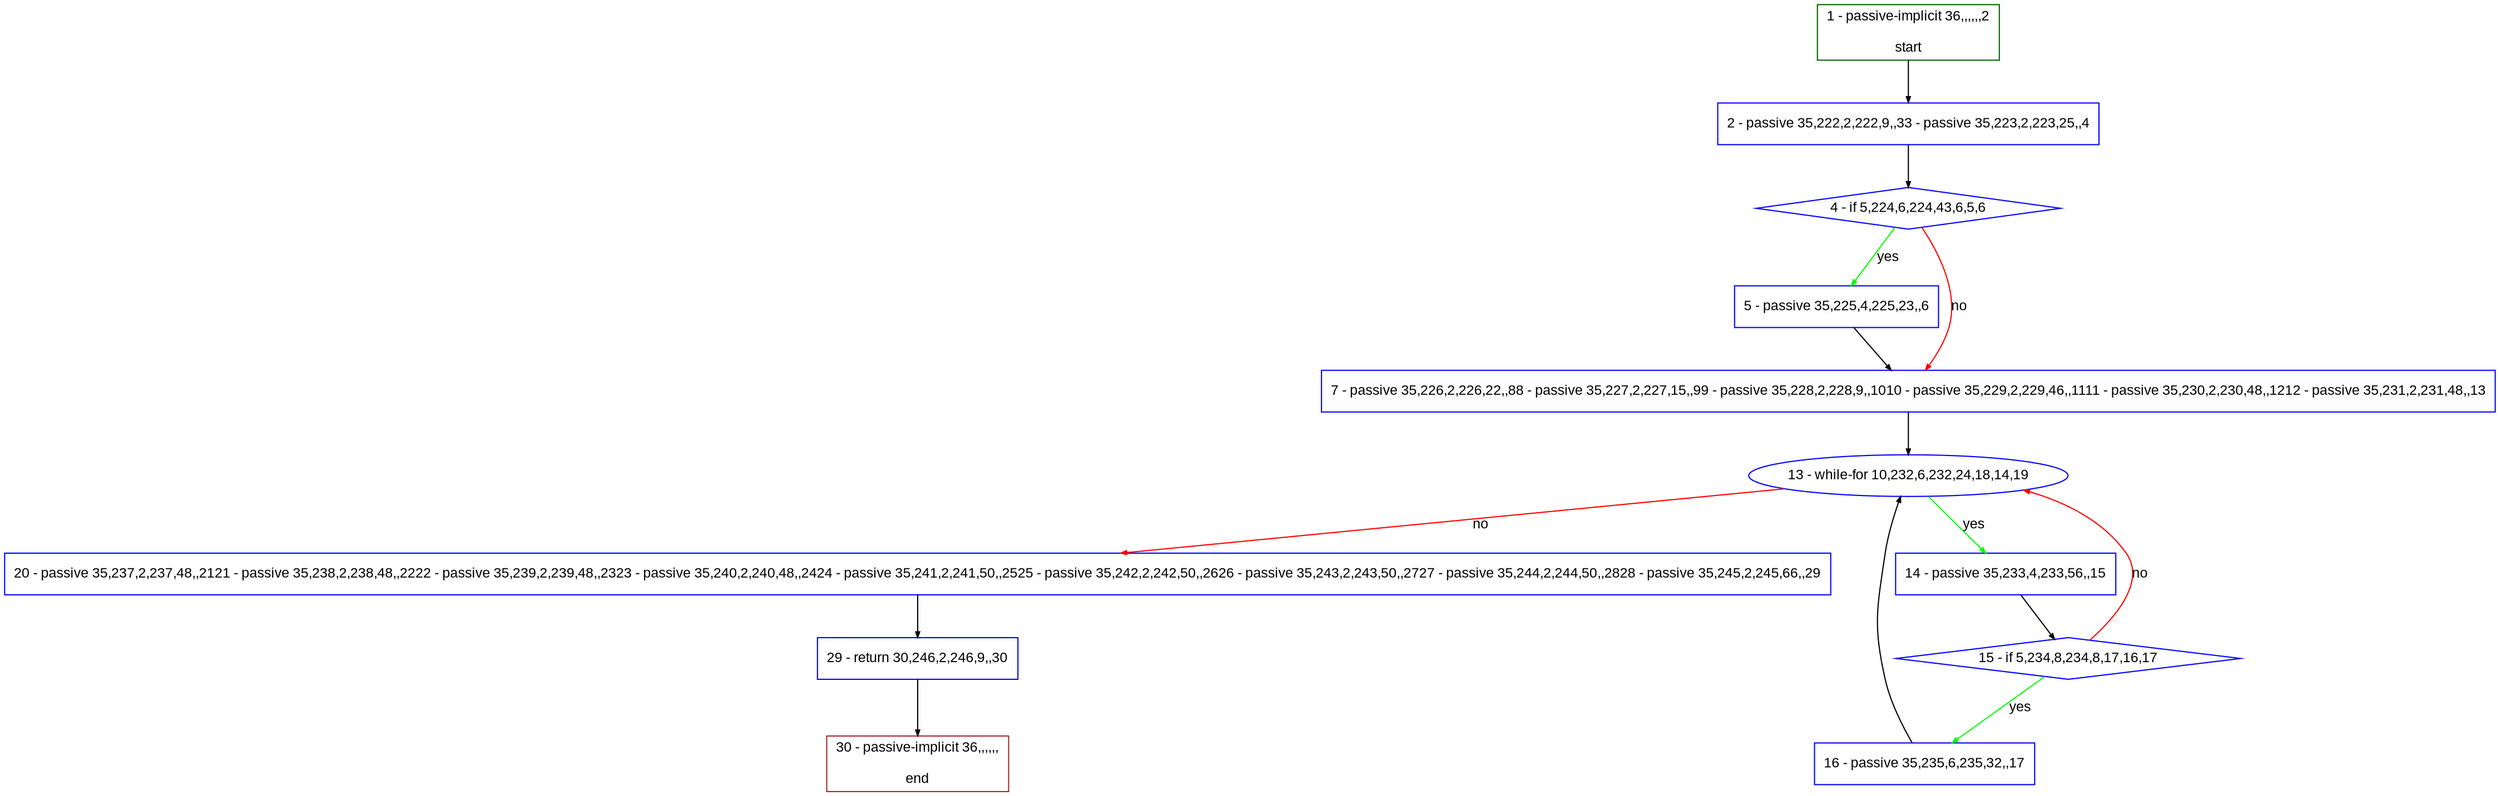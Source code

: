digraph "" {
  graph [pack="true", label="", fontsize="12", packmode="clust", fontname="Arial", fillcolor="#FFFFCC", bgcolor="white", style="rounded,filled", compound="true"];
  node [node_initialized="no", label="", color="grey", fontsize="12", fillcolor="white", fontname="Arial", style="filled", shape="rectangle", compound="true", fixedsize="false"];
  edge [fontcolor="black", arrowhead="normal", arrowtail="none", arrowsize="0.5", ltail="", label="", color="black", fontsize="12", lhead="", fontname="Arial", dir="forward", compound="true"];
  __N1 [label="2 - passive 35,222,2,222,9,,33 - passive 35,223,2,223,25,,4", color="#0000ff", fillcolor="#ffffff", style="filled", shape="box"];
  __N2 [label="1 - passive-implicit 36,,,,,,2\n\nstart", color="#006400", fillcolor="#ffffff", style="filled", shape="box"];
  __N3 [label="4 - if 5,224,6,224,43,6,5,6", color="#0000ff", fillcolor="#ffffff", style="filled", shape="diamond"];
  __N4 [label="5 - passive 35,225,4,225,23,,6", color="#0000ff", fillcolor="#ffffff", style="filled", shape="box"];
  __N5 [label="7 - passive 35,226,2,226,22,,88 - passive 35,227,2,227,15,,99 - passive 35,228,2,228,9,,1010 - passive 35,229,2,229,46,,1111 - passive 35,230,2,230,48,,1212 - passive 35,231,2,231,48,,13", color="#0000ff", fillcolor="#ffffff", style="filled", shape="box"];
  __N6 [label="13 - while-for 10,232,6,232,24,18,14,19", color="#0000ff", fillcolor="#ffffff", style="filled", shape="oval"];
  __N7 [label="14 - passive 35,233,4,233,56,,15", color="#0000ff", fillcolor="#ffffff", style="filled", shape="box"];
  __N8 [label="20 - passive 35,237,2,237,48,,2121 - passive 35,238,2,238,48,,2222 - passive 35,239,2,239,48,,2323 - passive 35,240,2,240,48,,2424 - passive 35,241,2,241,50,,2525 - passive 35,242,2,242,50,,2626 - passive 35,243,2,243,50,,2727 - passive 35,244,2,244,50,,2828 - passive 35,245,2,245,66,,29", color="#0000ff", fillcolor="#ffffff", style="filled", shape="box"];
  __N9 [label="15 - if 5,234,8,234,8,17,16,17", color="#0000ff", fillcolor="#ffffff", style="filled", shape="diamond"];
  __N10 [label="16 - passive 35,235,6,235,32,,17", color="#0000ff", fillcolor="#ffffff", style="filled", shape="box"];
  __N11 [label="29 - return 30,246,2,246,9,,30", color="#0000ff", fillcolor="#ffffff", style="filled", shape="box"];
  __N12 [label="30 - passive-implicit 36,,,,,,\n\nend", color="#a52a2a", fillcolor="#ffffff", style="filled", shape="box"];
  __N2 -> __N1 [arrowhead="normal", arrowtail="none", color="#000000", label="", dir="forward"];
  __N1 -> __N3 [arrowhead="normal", arrowtail="none", color="#000000", label="", dir="forward"];
  __N3 -> __N4 [arrowhead="normal", arrowtail="none", color="#00ff00", label="yes", dir="forward"];
  __N3 -> __N5 [arrowhead="normal", arrowtail="none", color="#ff0000", label="no", dir="forward"];
  __N4 -> __N5 [arrowhead="normal", arrowtail="none", color="#000000", label="", dir="forward"];
  __N5 -> __N6 [arrowhead="normal", arrowtail="none", color="#000000", label="", dir="forward"];
  __N6 -> __N7 [arrowhead="normal", arrowtail="none", color="#00ff00", label="yes", dir="forward"];
  __N6 -> __N8 [arrowhead="normal", arrowtail="none", color="#ff0000", label="no", dir="forward"];
  __N7 -> __N9 [arrowhead="normal", arrowtail="none", color="#000000", label="", dir="forward"];
  __N9 -> __N6 [arrowhead="normal", arrowtail="none", color="#ff0000", label="no", dir="forward"];
  __N9 -> __N10 [arrowhead="normal", arrowtail="none", color="#00ff00", label="yes", dir="forward"];
  __N10 -> __N6 [arrowhead="normal", arrowtail="none", color="#000000", label="", dir="forward"];
  __N8 -> __N11 [arrowhead="normal", arrowtail="none", color="#000000", label="", dir="forward"];
  __N11 -> __N12 [arrowhead="normal", arrowtail="none", color="#000000", label="", dir="forward"];
}
